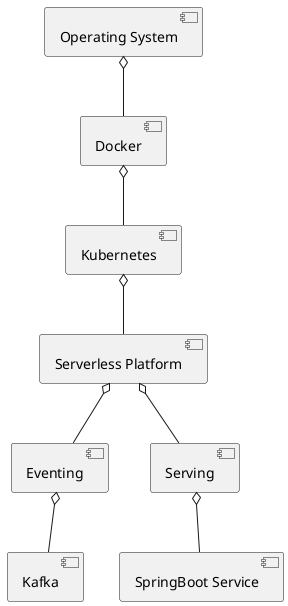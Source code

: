 @startuml
'https://plantuml.com/component-diagram

[Operating System] as os

[Docker] as docker
os o-- docker

[Kubernetes] as kubernetes
docker o-- kubernetes

[Serverless Platform] as knative
kubernetes o-- knative
[Eventing] as eventing
[Serving] as serving

knative o-- eventing
knative o-- serving

[Kafka] as kafka
eventing o-- kafka

[SpringBoot Service] as service
serving o-- service

@enduml